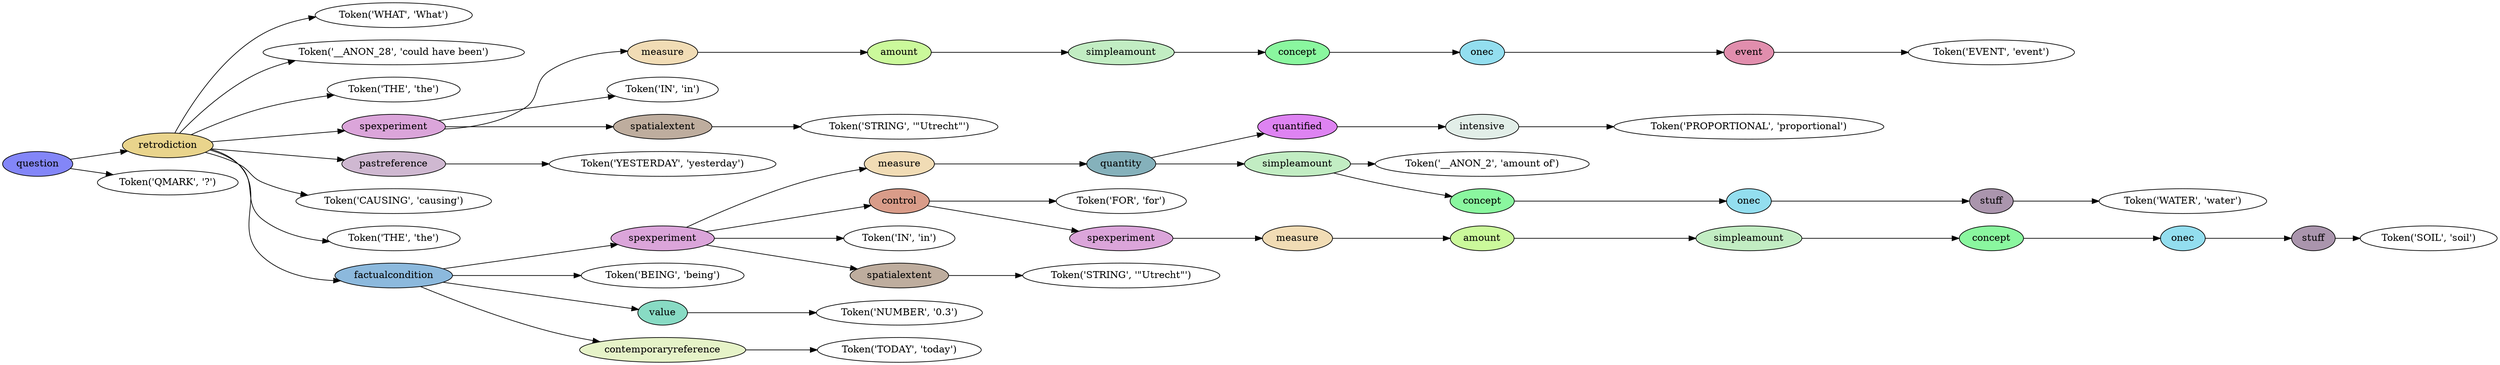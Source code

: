 digraph G {
rankdir=LR;
0 [label="Token('WHAT', 'What')"];
1 [label="Token('__ANON_28', 'could have been')"];
2 [label="Token('THE', 'the')"];
3 [label="Token('EVENT', 'event')"];
4 [fillcolor="#e18ead", label=event, style=filled];
4 -> 3;
5 [fillcolor="#93deef", label=onec, style=filled];
5 -> 4;
6 [fillcolor="#8af79f", label=concept, style=filled];
6 -> 5;
7 [fillcolor="#c2edc3", label=simpleamount, style=filled];
7 -> 6;
8 [fillcolor="#cbf99b", label=amount, style=filled];
8 -> 7;
9 [fillcolor="#f1dcb5", label=measure, style=filled];
9 -> 8;
10 [label="Token('IN', 'in')"];
11 [label="Token('STRING', '\"Utrecht\"')"];
12 [fillcolor="#bead9e", label=spatialextent, style=filled];
12 -> 11;
13 [fillcolor="#dba5da", label=spexperiment, style=filled];
13 -> 9;
13 -> 10;
13 -> 12;
14 [label="Token('YESTERDAY', 'yesterday')"];
15 [fillcolor="#cfb8d1", label=pastreference, style=filled];
15 -> 14;
16 [label="Token('CAUSING', 'causing')"];
17 [label="Token('THE', 'the')"];
18 [label="Token('PROPORTIONAL', 'proportional')"];
19 [fillcolor="#e2eee8", label=intensive, style=filled];
19 -> 18;
20 [fillcolor="#de83f2", label=quantified, style=filled];
20 -> 19;
21 [label="Token('__ANON_2', 'amount of')"];
22 [label="Token('WATER', 'water')"];
23 [fillcolor="#aa95ad", label=stuff, style=filled];
23 -> 22;
24 [fillcolor="#93deef", label=onec, style=filled];
24 -> 23;
25 [fillcolor="#8af79f", label=concept, style=filled];
25 -> 24;
26 [fillcolor="#c2edc3", label=simpleamount, style=filled];
26 -> 21;
26 -> 25;
27 [fillcolor="#85b1bb", label=quantity, style=filled];
27 -> 20;
27 -> 26;
28 [fillcolor="#f1dcb5", label=measure, style=filled];
28 -> 27;
29 [label="Token('FOR', 'for')"];
30 [label="Token('SOIL', 'soil')"];
31 [fillcolor="#aa95ad", label=stuff, style=filled];
31 -> 30;
32 [fillcolor="#93deef", label=onec, style=filled];
32 -> 31;
33 [fillcolor="#8af79f", label=concept, style=filled];
33 -> 32;
34 [fillcolor="#c2edc3", label=simpleamount, style=filled];
34 -> 33;
35 [fillcolor="#cbf99b", label=amount, style=filled];
35 -> 34;
36 [fillcolor="#f1dcb5", label=measure, style=filled];
36 -> 35;
37 [fillcolor="#dba5da", label=spexperiment, style=filled];
37 -> 36;
38 [fillcolor="#d99c89", label=control, style=filled];
38 -> 29;
38 -> 37;
39 [label="Token('IN', 'in')"];
40 [label="Token('STRING', '\"Utrecht\"')"];
41 [fillcolor="#bead9e", label=spatialextent, style=filled];
41 -> 40;
42 [fillcolor="#dba5da", label=spexperiment, style=filled];
42 -> 28;
42 -> 38;
42 -> 39;
42 -> 41;
43 [label="Token('BEING', 'being')"];
44 [label="Token('NUMBER', '0.3')"];
45 [fillcolor="#88dbc4", label=value, style=filled];
45 -> 44;
46 [label="Token('TODAY', 'today')"];
47 [fillcolor="#e6f3c8", label=contemporaryreference, style=filled];
47 -> 46;
48 [fillcolor="#8cb9dd", label=factualcondition, style=filled];
48 -> 42;
48 -> 43;
48 -> 45;
48 -> 47;
49 [fillcolor="#e9d48c", label=retrodiction, style=filled];
49 -> 0;
49 -> 1;
49 -> 2;
49 -> 13;
49 -> 15;
49 -> 16;
49 -> 17;
49 -> 48;
50 [label="Token('QMARK', '?')"];
51 [fillcolor="#8386f8", label=question, style=filled];
51 -> 49;
51 -> 50;
}
